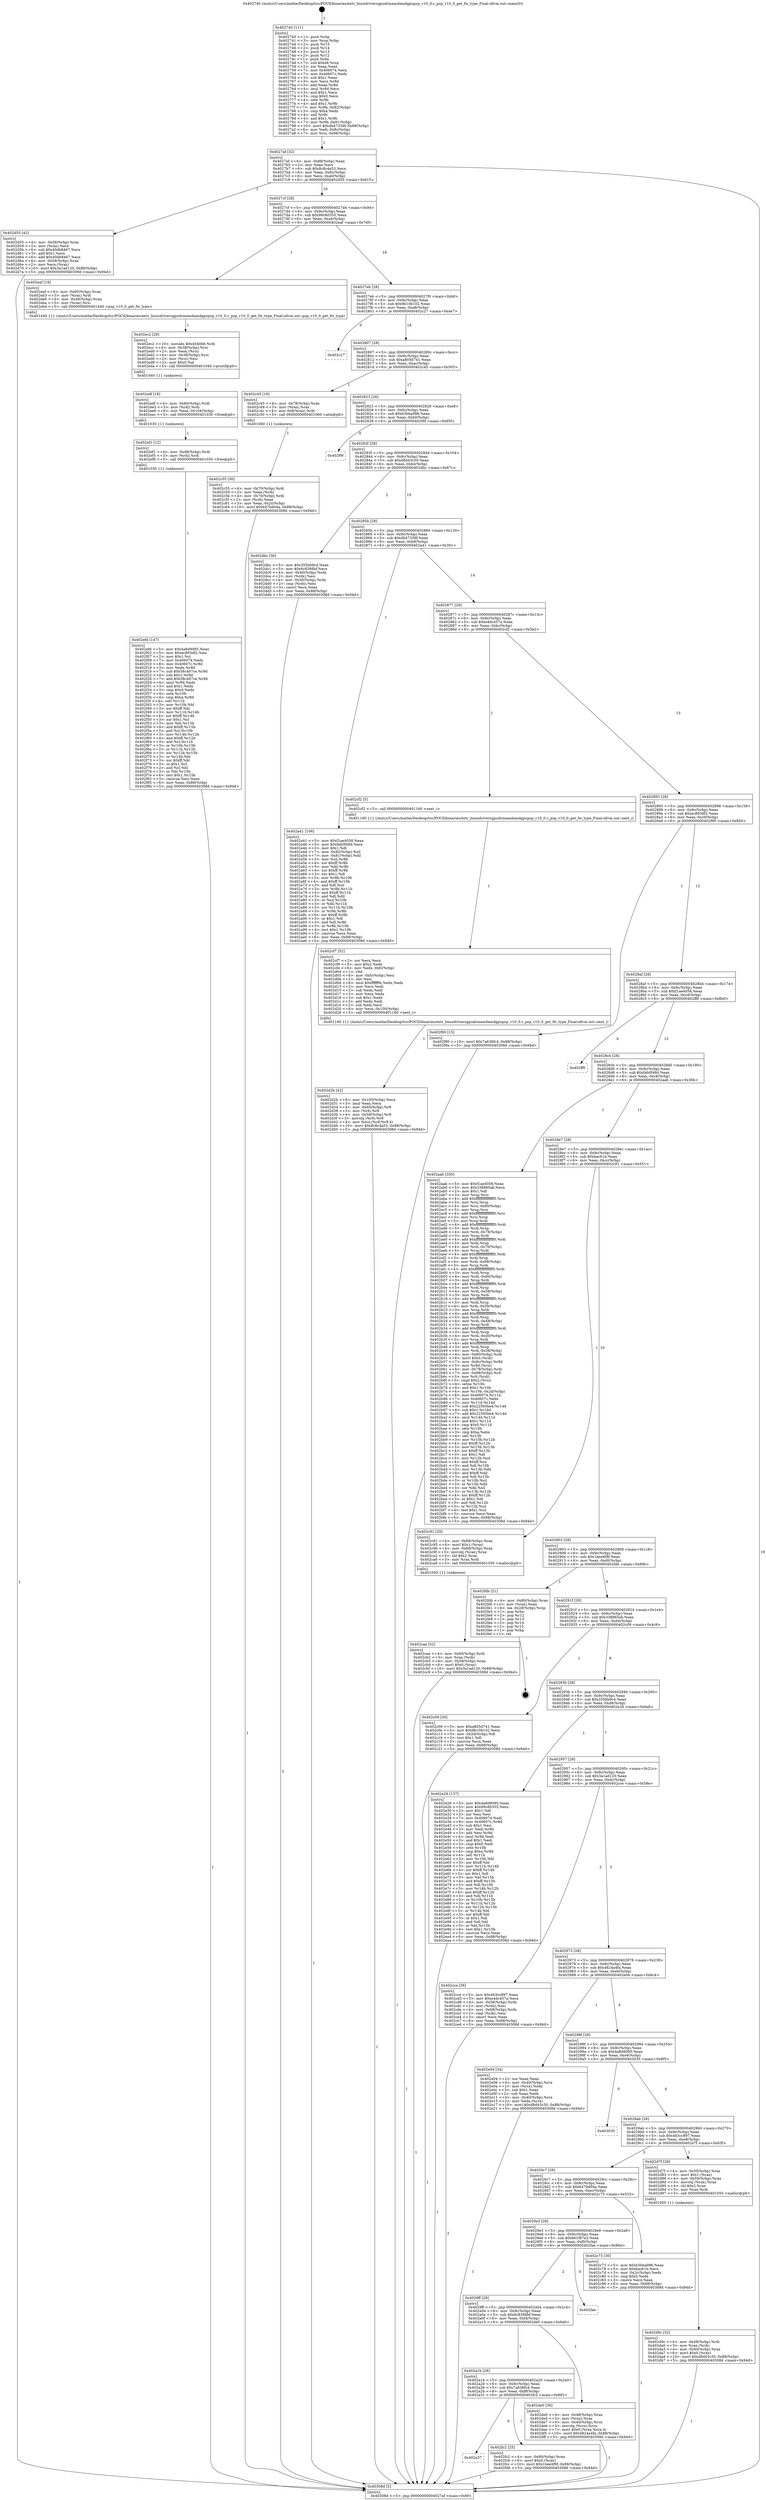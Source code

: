 digraph "0x402740" {
  label = "0x402740 (/mnt/c/Users/mathe/Desktop/tcc/POCII/binaries/extr_linuxdriversgpudrmamdamdgpupsp_v10_0.c_psp_v10_0_get_fw_type_Final-ollvm.out::main(0))"
  labelloc = "t"
  node[shape=record]

  Entry [label="",width=0.3,height=0.3,shape=circle,fillcolor=black,style=filled]
  "0x4027af" [label="{
     0x4027af [32]\l
     | [instrs]\l
     &nbsp;&nbsp;0x4027af \<+6\>: mov -0x88(%rbp),%eax\l
     &nbsp;&nbsp;0x4027b5 \<+2\>: mov %eax,%ecx\l
     &nbsp;&nbsp;0x4027b7 \<+6\>: sub $0x8c8c4a53,%ecx\l
     &nbsp;&nbsp;0x4027bd \<+6\>: mov %eax,-0x9c(%rbp)\l
     &nbsp;&nbsp;0x4027c3 \<+6\>: mov %ecx,-0xa0(%rbp)\l
     &nbsp;&nbsp;0x4027c9 \<+6\>: je 0000000000402d55 \<main+0x615\>\l
  }"]
  "0x402d55" [label="{
     0x402d55 [42]\l
     | [instrs]\l
     &nbsp;&nbsp;0x402d55 \<+4\>: mov -0x58(%rbp),%rax\l
     &nbsp;&nbsp;0x402d59 \<+2\>: mov (%rax),%ecx\l
     &nbsp;&nbsp;0x402d5b \<+6\>: sub $0x40db8467,%ecx\l
     &nbsp;&nbsp;0x402d61 \<+3\>: add $0x1,%ecx\l
     &nbsp;&nbsp;0x402d64 \<+6\>: add $0x40db8467,%ecx\l
     &nbsp;&nbsp;0x402d6a \<+4\>: mov -0x58(%rbp),%rax\l
     &nbsp;&nbsp;0x402d6e \<+2\>: mov %ecx,(%rax)\l
     &nbsp;&nbsp;0x402d70 \<+10\>: movl $0x3a1ad120,-0x88(%rbp)\l
     &nbsp;&nbsp;0x402d7a \<+5\>: jmp 000000000040308d \<main+0x94d\>\l
  }"]
  "0x4027cf" [label="{
     0x4027cf [28]\l
     | [instrs]\l
     &nbsp;&nbsp;0x4027cf \<+5\>: jmp 00000000004027d4 \<main+0x94\>\l
     &nbsp;&nbsp;0x4027d4 \<+6\>: mov -0x9c(%rbp),%eax\l
     &nbsp;&nbsp;0x4027da \<+5\>: sub $0x99c80355,%eax\l
     &nbsp;&nbsp;0x4027df \<+6\>: mov %eax,-0xa4(%rbp)\l
     &nbsp;&nbsp;0x4027e5 \<+6\>: je 0000000000402eaf \<main+0x76f\>\l
  }"]
  Exit [label="",width=0.3,height=0.3,shape=circle,fillcolor=black,style=filled,peripheries=2]
  "0x402eaf" [label="{
     0x402eaf [19]\l
     | [instrs]\l
     &nbsp;&nbsp;0x402eaf \<+4\>: mov -0x60(%rbp),%rax\l
     &nbsp;&nbsp;0x402eb3 \<+3\>: mov (%rax),%rdi\l
     &nbsp;&nbsp;0x402eb6 \<+4\>: mov -0x48(%rbp),%rax\l
     &nbsp;&nbsp;0x402eba \<+3\>: mov (%rax),%rsi\l
     &nbsp;&nbsp;0x402ebd \<+5\>: call 0000000000401440 \<psp_v10_0_get_fw_type\>\l
     | [calls]\l
     &nbsp;&nbsp;0x401440 \{1\} (/mnt/c/Users/mathe/Desktop/tcc/POCII/binaries/extr_linuxdriversgpudrmamdamdgpupsp_v10_0.c_psp_v10_0_get_fw_type_Final-ollvm.out::psp_v10_0_get_fw_type)\l
  }"]
  "0x4027eb" [label="{
     0x4027eb [28]\l
     | [instrs]\l
     &nbsp;&nbsp;0x4027eb \<+5\>: jmp 00000000004027f0 \<main+0xb0\>\l
     &nbsp;&nbsp;0x4027f0 \<+6\>: mov -0x9c(%rbp),%eax\l
     &nbsp;&nbsp;0x4027f6 \<+5\>: sub $0x9b10b102,%eax\l
     &nbsp;&nbsp;0x4027fb \<+6\>: mov %eax,-0xa8(%rbp)\l
     &nbsp;&nbsp;0x402801 \<+6\>: je 0000000000402c27 \<main+0x4e7\>\l
  }"]
  "0x402a37" [label="{
     0x402a37\l
  }", style=dashed]
  "0x402c27" [label="{
     0x402c27\l
  }", style=dashed]
  "0x402807" [label="{
     0x402807 [28]\l
     | [instrs]\l
     &nbsp;&nbsp;0x402807 \<+5\>: jmp 000000000040280c \<main+0xcc\>\l
     &nbsp;&nbsp;0x40280c \<+6\>: mov -0x9c(%rbp),%eax\l
     &nbsp;&nbsp;0x402812 \<+5\>: sub $0xa805d741,%eax\l
     &nbsp;&nbsp;0x402817 \<+6\>: mov %eax,-0xac(%rbp)\l
     &nbsp;&nbsp;0x40281d \<+6\>: je 0000000000402c45 \<main+0x505\>\l
  }"]
  "0x402fc2" [label="{
     0x402fc2 [25]\l
     | [instrs]\l
     &nbsp;&nbsp;0x402fc2 \<+4\>: mov -0x80(%rbp),%rax\l
     &nbsp;&nbsp;0x402fc6 \<+6\>: movl $0x0,(%rax)\l
     &nbsp;&nbsp;0x402fcc \<+10\>: movl $0x1bee4f9f,-0x88(%rbp)\l
     &nbsp;&nbsp;0x402fd6 \<+5\>: jmp 000000000040308d \<main+0x94d\>\l
  }"]
  "0x402c45" [label="{
     0x402c45 [16]\l
     | [instrs]\l
     &nbsp;&nbsp;0x402c45 \<+4\>: mov -0x78(%rbp),%rax\l
     &nbsp;&nbsp;0x402c49 \<+3\>: mov (%rax),%rax\l
     &nbsp;&nbsp;0x402c4c \<+4\>: mov 0x8(%rax),%rdi\l
     &nbsp;&nbsp;0x402c50 \<+5\>: call 0000000000401060 \<atoi@plt\>\l
     | [calls]\l
     &nbsp;&nbsp;0x401060 \{1\} (unknown)\l
  }"]
  "0x402823" [label="{
     0x402823 [28]\l
     | [instrs]\l
     &nbsp;&nbsp;0x402823 \<+5\>: jmp 0000000000402828 \<main+0xe8\>\l
     &nbsp;&nbsp;0x402828 \<+6\>: mov -0x9c(%rbp),%eax\l
     &nbsp;&nbsp;0x40282e \<+5\>: sub $0xb3bba996,%eax\l
     &nbsp;&nbsp;0x402833 \<+6\>: mov %eax,-0xb0(%rbp)\l
     &nbsp;&nbsp;0x402839 \<+6\>: je 0000000000402f9f \<main+0x85f\>\l
  }"]
  "0x402efd" [label="{
     0x402efd [147]\l
     | [instrs]\l
     &nbsp;&nbsp;0x402efd \<+5\>: mov $0x4a8d9095,%eax\l
     &nbsp;&nbsp;0x402f02 \<+5\>: mov $0xec893df2,%esi\l
     &nbsp;&nbsp;0x402f07 \<+2\>: mov $0x1,%cl\l
     &nbsp;&nbsp;0x402f09 \<+7\>: mov 0x406074,%edx\l
     &nbsp;&nbsp;0x402f10 \<+8\>: mov 0x40607c,%r8d\l
     &nbsp;&nbsp;0x402f18 \<+3\>: mov %edx,%r9d\l
     &nbsp;&nbsp;0x402f1b \<+7\>: sub $0x58c407ce,%r9d\l
     &nbsp;&nbsp;0x402f22 \<+4\>: sub $0x1,%r9d\l
     &nbsp;&nbsp;0x402f26 \<+7\>: add $0x58c407ce,%r9d\l
     &nbsp;&nbsp;0x402f2d \<+4\>: imul %r9d,%edx\l
     &nbsp;&nbsp;0x402f31 \<+3\>: and $0x1,%edx\l
     &nbsp;&nbsp;0x402f34 \<+3\>: cmp $0x0,%edx\l
     &nbsp;&nbsp;0x402f37 \<+4\>: sete %r10b\l
     &nbsp;&nbsp;0x402f3b \<+4\>: cmp $0xa,%r8d\l
     &nbsp;&nbsp;0x402f3f \<+4\>: setl %r11b\l
     &nbsp;&nbsp;0x402f43 \<+3\>: mov %r10b,%bl\l
     &nbsp;&nbsp;0x402f46 \<+3\>: xor $0xff,%bl\l
     &nbsp;&nbsp;0x402f49 \<+3\>: mov %r11b,%r14b\l
     &nbsp;&nbsp;0x402f4c \<+4\>: xor $0xff,%r14b\l
     &nbsp;&nbsp;0x402f50 \<+3\>: xor $0x1,%cl\l
     &nbsp;&nbsp;0x402f53 \<+3\>: mov %bl,%r15b\l
     &nbsp;&nbsp;0x402f56 \<+4\>: and $0xff,%r15b\l
     &nbsp;&nbsp;0x402f5a \<+3\>: and %cl,%r10b\l
     &nbsp;&nbsp;0x402f5d \<+3\>: mov %r14b,%r12b\l
     &nbsp;&nbsp;0x402f60 \<+4\>: and $0xff,%r12b\l
     &nbsp;&nbsp;0x402f64 \<+3\>: and %cl,%r11b\l
     &nbsp;&nbsp;0x402f67 \<+3\>: or %r10b,%r15b\l
     &nbsp;&nbsp;0x402f6a \<+3\>: or %r11b,%r12b\l
     &nbsp;&nbsp;0x402f6d \<+3\>: xor %r12b,%r15b\l
     &nbsp;&nbsp;0x402f70 \<+3\>: or %r14b,%bl\l
     &nbsp;&nbsp;0x402f73 \<+3\>: xor $0xff,%bl\l
     &nbsp;&nbsp;0x402f76 \<+3\>: or $0x1,%cl\l
     &nbsp;&nbsp;0x402f79 \<+2\>: and %cl,%bl\l
     &nbsp;&nbsp;0x402f7b \<+3\>: or %bl,%r15b\l
     &nbsp;&nbsp;0x402f7e \<+4\>: test $0x1,%r15b\l
     &nbsp;&nbsp;0x402f82 \<+3\>: cmovne %esi,%eax\l
     &nbsp;&nbsp;0x402f85 \<+6\>: mov %eax,-0x88(%rbp)\l
     &nbsp;&nbsp;0x402f8b \<+5\>: jmp 000000000040308d \<main+0x94d\>\l
  }"]
  "0x402f9f" [label="{
     0x402f9f\l
  }", style=dashed]
  "0x40283f" [label="{
     0x40283f [28]\l
     | [instrs]\l
     &nbsp;&nbsp;0x40283f \<+5\>: jmp 0000000000402844 \<main+0x104\>\l
     &nbsp;&nbsp;0x402844 \<+6\>: mov -0x9c(%rbp),%eax\l
     &nbsp;&nbsp;0x40284a \<+5\>: sub $0xd8d43c30,%eax\l
     &nbsp;&nbsp;0x40284f \<+6\>: mov %eax,-0xb4(%rbp)\l
     &nbsp;&nbsp;0x402855 \<+6\>: je 0000000000402dbc \<main+0x67c\>\l
  }"]
  "0x402ef1" [label="{
     0x402ef1 [12]\l
     | [instrs]\l
     &nbsp;&nbsp;0x402ef1 \<+4\>: mov -0x48(%rbp),%rdi\l
     &nbsp;&nbsp;0x402ef5 \<+3\>: mov (%rdi),%rdi\l
     &nbsp;&nbsp;0x402ef8 \<+5\>: call 0000000000401030 \<free@plt\>\l
     | [calls]\l
     &nbsp;&nbsp;0x401030 \{1\} (unknown)\l
  }"]
  "0x402dbc" [label="{
     0x402dbc [36]\l
     | [instrs]\l
     &nbsp;&nbsp;0x402dbc \<+5\>: mov $0x355bb9c4,%eax\l
     &nbsp;&nbsp;0x402dc1 \<+5\>: mov $0x6c8398bf,%ecx\l
     &nbsp;&nbsp;0x402dc6 \<+4\>: mov -0x40(%rbp),%rdx\l
     &nbsp;&nbsp;0x402dca \<+2\>: mov (%rdx),%esi\l
     &nbsp;&nbsp;0x402dcc \<+4\>: mov -0x50(%rbp),%rdx\l
     &nbsp;&nbsp;0x402dd0 \<+2\>: cmp (%rdx),%esi\l
     &nbsp;&nbsp;0x402dd2 \<+3\>: cmovl %ecx,%eax\l
     &nbsp;&nbsp;0x402dd5 \<+6\>: mov %eax,-0x88(%rbp)\l
     &nbsp;&nbsp;0x402ddb \<+5\>: jmp 000000000040308d \<main+0x94d\>\l
  }"]
  "0x40285b" [label="{
     0x40285b [28]\l
     | [instrs]\l
     &nbsp;&nbsp;0x40285b \<+5\>: jmp 0000000000402860 \<main+0x120\>\l
     &nbsp;&nbsp;0x402860 \<+6\>: mov -0x9c(%rbp),%eax\l
     &nbsp;&nbsp;0x402866 \<+5\>: sub $0xdb47339f,%eax\l
     &nbsp;&nbsp;0x40286b \<+6\>: mov %eax,-0xb8(%rbp)\l
     &nbsp;&nbsp;0x402871 \<+6\>: je 0000000000402a41 \<main+0x301\>\l
  }"]
  "0x402edf" [label="{
     0x402edf [18]\l
     | [instrs]\l
     &nbsp;&nbsp;0x402edf \<+4\>: mov -0x60(%rbp),%rdi\l
     &nbsp;&nbsp;0x402ee3 \<+3\>: mov (%rdi),%rdi\l
     &nbsp;&nbsp;0x402ee6 \<+6\>: mov %eax,-0x104(%rbp)\l
     &nbsp;&nbsp;0x402eec \<+5\>: call 0000000000401030 \<free@plt\>\l
     | [calls]\l
     &nbsp;&nbsp;0x401030 \{1\} (unknown)\l
  }"]
  "0x402a41" [label="{
     0x402a41 [106]\l
     | [instrs]\l
     &nbsp;&nbsp;0x402a41 \<+5\>: mov $0xf1ae4058,%eax\l
     &nbsp;&nbsp;0x402a46 \<+5\>: mov $0xfab0f48d,%ecx\l
     &nbsp;&nbsp;0x402a4b \<+2\>: mov $0x1,%dl\l
     &nbsp;&nbsp;0x402a4d \<+7\>: mov -0x82(%rbp),%sil\l
     &nbsp;&nbsp;0x402a54 \<+7\>: mov -0x81(%rbp),%dil\l
     &nbsp;&nbsp;0x402a5b \<+3\>: mov %sil,%r8b\l
     &nbsp;&nbsp;0x402a5e \<+4\>: xor $0xff,%r8b\l
     &nbsp;&nbsp;0x402a62 \<+3\>: mov %dil,%r9b\l
     &nbsp;&nbsp;0x402a65 \<+4\>: xor $0xff,%r9b\l
     &nbsp;&nbsp;0x402a69 \<+3\>: xor $0x1,%dl\l
     &nbsp;&nbsp;0x402a6c \<+3\>: mov %r8b,%r10b\l
     &nbsp;&nbsp;0x402a6f \<+4\>: and $0xff,%r10b\l
     &nbsp;&nbsp;0x402a73 \<+3\>: and %dl,%sil\l
     &nbsp;&nbsp;0x402a76 \<+3\>: mov %r9b,%r11b\l
     &nbsp;&nbsp;0x402a79 \<+4\>: and $0xff,%r11b\l
     &nbsp;&nbsp;0x402a7d \<+3\>: and %dl,%dil\l
     &nbsp;&nbsp;0x402a80 \<+3\>: or %sil,%r10b\l
     &nbsp;&nbsp;0x402a83 \<+3\>: or %dil,%r11b\l
     &nbsp;&nbsp;0x402a86 \<+3\>: xor %r11b,%r10b\l
     &nbsp;&nbsp;0x402a89 \<+3\>: or %r9b,%r8b\l
     &nbsp;&nbsp;0x402a8c \<+4\>: xor $0xff,%r8b\l
     &nbsp;&nbsp;0x402a90 \<+3\>: or $0x1,%dl\l
     &nbsp;&nbsp;0x402a93 \<+3\>: and %dl,%r8b\l
     &nbsp;&nbsp;0x402a96 \<+3\>: or %r8b,%r10b\l
     &nbsp;&nbsp;0x402a99 \<+4\>: test $0x1,%r10b\l
     &nbsp;&nbsp;0x402a9d \<+3\>: cmovne %ecx,%eax\l
     &nbsp;&nbsp;0x402aa0 \<+6\>: mov %eax,-0x88(%rbp)\l
     &nbsp;&nbsp;0x402aa6 \<+5\>: jmp 000000000040308d \<main+0x94d\>\l
  }"]
  "0x402877" [label="{
     0x402877 [28]\l
     | [instrs]\l
     &nbsp;&nbsp;0x402877 \<+5\>: jmp 000000000040287c \<main+0x13c\>\l
     &nbsp;&nbsp;0x40287c \<+6\>: mov -0x9c(%rbp),%eax\l
     &nbsp;&nbsp;0x402882 \<+5\>: sub $0xe4dc457a,%eax\l
     &nbsp;&nbsp;0x402887 \<+6\>: mov %eax,-0xbc(%rbp)\l
     &nbsp;&nbsp;0x40288d \<+6\>: je 0000000000402cf2 \<main+0x5b2\>\l
  }"]
  "0x40308d" [label="{
     0x40308d [5]\l
     | [instrs]\l
     &nbsp;&nbsp;0x40308d \<+5\>: jmp 00000000004027af \<main+0x6f\>\l
  }"]
  "0x402740" [label="{
     0x402740 [111]\l
     | [instrs]\l
     &nbsp;&nbsp;0x402740 \<+1\>: push %rbp\l
     &nbsp;&nbsp;0x402741 \<+3\>: mov %rsp,%rbp\l
     &nbsp;&nbsp;0x402744 \<+2\>: push %r15\l
     &nbsp;&nbsp;0x402746 \<+2\>: push %r14\l
     &nbsp;&nbsp;0x402748 \<+2\>: push %r13\l
     &nbsp;&nbsp;0x40274a \<+2\>: push %r12\l
     &nbsp;&nbsp;0x40274c \<+1\>: push %rbx\l
     &nbsp;&nbsp;0x40274d \<+7\>: sub $0xe8,%rsp\l
     &nbsp;&nbsp;0x402754 \<+2\>: xor %eax,%eax\l
     &nbsp;&nbsp;0x402756 \<+7\>: mov 0x406074,%ecx\l
     &nbsp;&nbsp;0x40275d \<+7\>: mov 0x40607c,%edx\l
     &nbsp;&nbsp;0x402764 \<+3\>: sub $0x1,%eax\l
     &nbsp;&nbsp;0x402767 \<+3\>: mov %ecx,%r8d\l
     &nbsp;&nbsp;0x40276a \<+3\>: add %eax,%r8d\l
     &nbsp;&nbsp;0x40276d \<+4\>: imul %r8d,%ecx\l
     &nbsp;&nbsp;0x402771 \<+3\>: and $0x1,%ecx\l
     &nbsp;&nbsp;0x402774 \<+3\>: cmp $0x0,%ecx\l
     &nbsp;&nbsp;0x402777 \<+4\>: sete %r9b\l
     &nbsp;&nbsp;0x40277b \<+4\>: and $0x1,%r9b\l
     &nbsp;&nbsp;0x40277f \<+7\>: mov %r9b,-0x82(%rbp)\l
     &nbsp;&nbsp;0x402786 \<+3\>: cmp $0xa,%edx\l
     &nbsp;&nbsp;0x402789 \<+4\>: setl %r9b\l
     &nbsp;&nbsp;0x40278d \<+4\>: and $0x1,%r9b\l
     &nbsp;&nbsp;0x402791 \<+7\>: mov %r9b,-0x81(%rbp)\l
     &nbsp;&nbsp;0x402798 \<+10\>: movl $0xdb47339f,-0x88(%rbp)\l
     &nbsp;&nbsp;0x4027a2 \<+6\>: mov %edi,-0x8c(%rbp)\l
     &nbsp;&nbsp;0x4027a8 \<+7\>: mov %rsi,-0x98(%rbp)\l
  }"]
  "0x402ec2" [label="{
     0x402ec2 [29]\l
     | [instrs]\l
     &nbsp;&nbsp;0x402ec2 \<+10\>: movabs $0x4040b6,%rdi\l
     &nbsp;&nbsp;0x402ecc \<+4\>: mov -0x38(%rbp),%rsi\l
     &nbsp;&nbsp;0x402ed0 \<+2\>: mov %eax,(%rsi)\l
     &nbsp;&nbsp;0x402ed2 \<+4\>: mov -0x38(%rbp),%rsi\l
     &nbsp;&nbsp;0x402ed6 \<+2\>: mov (%rsi),%esi\l
     &nbsp;&nbsp;0x402ed8 \<+2\>: mov $0x0,%al\l
     &nbsp;&nbsp;0x402eda \<+5\>: call 0000000000401040 \<printf@plt\>\l
     | [calls]\l
     &nbsp;&nbsp;0x401040 \{1\} (unknown)\l
  }"]
  "0x402cf2" [label="{
     0x402cf2 [5]\l
     | [instrs]\l
     &nbsp;&nbsp;0x402cf2 \<+5\>: call 0000000000401160 \<next_i\>\l
     | [calls]\l
     &nbsp;&nbsp;0x401160 \{1\} (/mnt/c/Users/mathe/Desktop/tcc/POCII/binaries/extr_linuxdriversgpudrmamdamdgpupsp_v10_0.c_psp_v10_0_get_fw_type_Final-ollvm.out::next_i)\l
  }"]
  "0x402893" [label="{
     0x402893 [28]\l
     | [instrs]\l
     &nbsp;&nbsp;0x402893 \<+5\>: jmp 0000000000402898 \<main+0x158\>\l
     &nbsp;&nbsp;0x402898 \<+6\>: mov -0x9c(%rbp),%eax\l
     &nbsp;&nbsp;0x40289e \<+5\>: sub $0xec893df2,%eax\l
     &nbsp;&nbsp;0x4028a3 \<+6\>: mov %eax,-0xc0(%rbp)\l
     &nbsp;&nbsp;0x4028a9 \<+6\>: je 0000000000402f90 \<main+0x850\>\l
  }"]
  "0x402a1b" [label="{
     0x402a1b [28]\l
     | [instrs]\l
     &nbsp;&nbsp;0x402a1b \<+5\>: jmp 0000000000402a20 \<main+0x2e0\>\l
     &nbsp;&nbsp;0x402a20 \<+6\>: mov -0x9c(%rbp),%eax\l
     &nbsp;&nbsp;0x402a26 \<+5\>: sub $0x7a636fc4,%eax\l
     &nbsp;&nbsp;0x402a2b \<+6\>: mov %eax,-0xf8(%rbp)\l
     &nbsp;&nbsp;0x402a31 \<+6\>: je 0000000000402fc2 \<main+0x882\>\l
  }"]
  "0x402f90" [label="{
     0x402f90 [15]\l
     | [instrs]\l
     &nbsp;&nbsp;0x402f90 \<+10\>: movl $0x7a636fc4,-0x88(%rbp)\l
     &nbsp;&nbsp;0x402f9a \<+5\>: jmp 000000000040308d \<main+0x94d\>\l
  }"]
  "0x4028af" [label="{
     0x4028af [28]\l
     | [instrs]\l
     &nbsp;&nbsp;0x4028af \<+5\>: jmp 00000000004028b4 \<main+0x174\>\l
     &nbsp;&nbsp;0x4028b4 \<+6\>: mov -0x9c(%rbp),%eax\l
     &nbsp;&nbsp;0x4028ba \<+5\>: sub $0xf1ae4058,%eax\l
     &nbsp;&nbsp;0x4028bf \<+6\>: mov %eax,-0xc4(%rbp)\l
     &nbsp;&nbsp;0x4028c5 \<+6\>: je 0000000000402ff0 \<main+0x8b0\>\l
  }"]
  "0x402de0" [label="{
     0x402de0 [36]\l
     | [instrs]\l
     &nbsp;&nbsp;0x402de0 \<+4\>: mov -0x48(%rbp),%rax\l
     &nbsp;&nbsp;0x402de4 \<+3\>: mov (%rax),%rax\l
     &nbsp;&nbsp;0x402de7 \<+4\>: mov -0x40(%rbp),%rcx\l
     &nbsp;&nbsp;0x402deb \<+3\>: movslq (%rcx),%rcx\l
     &nbsp;&nbsp;0x402dee \<+7\>: movl $0x0,(%rax,%rcx,4)\l
     &nbsp;&nbsp;0x402df5 \<+10\>: movl $0x4824a4fa,-0x88(%rbp)\l
     &nbsp;&nbsp;0x402dff \<+5\>: jmp 000000000040308d \<main+0x94d\>\l
  }"]
  "0x402ff0" [label="{
     0x402ff0\l
  }", style=dashed]
  "0x4028cb" [label="{
     0x4028cb [28]\l
     | [instrs]\l
     &nbsp;&nbsp;0x4028cb \<+5\>: jmp 00000000004028d0 \<main+0x190\>\l
     &nbsp;&nbsp;0x4028d0 \<+6\>: mov -0x9c(%rbp),%eax\l
     &nbsp;&nbsp;0x4028d6 \<+5\>: sub $0xfab0f48d,%eax\l
     &nbsp;&nbsp;0x4028db \<+6\>: mov %eax,-0xc8(%rbp)\l
     &nbsp;&nbsp;0x4028e1 \<+6\>: je 0000000000402aab \<main+0x36b\>\l
  }"]
  "0x4029ff" [label="{
     0x4029ff [28]\l
     | [instrs]\l
     &nbsp;&nbsp;0x4029ff \<+5\>: jmp 0000000000402a04 \<main+0x2c4\>\l
     &nbsp;&nbsp;0x402a04 \<+6\>: mov -0x9c(%rbp),%eax\l
     &nbsp;&nbsp;0x402a0a \<+5\>: sub $0x6c8398bf,%eax\l
     &nbsp;&nbsp;0x402a0f \<+6\>: mov %eax,-0xf4(%rbp)\l
     &nbsp;&nbsp;0x402a15 \<+6\>: je 0000000000402de0 \<main+0x6a0\>\l
  }"]
  "0x402aab" [label="{
     0x402aab [350]\l
     | [instrs]\l
     &nbsp;&nbsp;0x402aab \<+5\>: mov $0xf1ae4058,%eax\l
     &nbsp;&nbsp;0x402ab0 \<+5\>: mov $0x338865ab,%ecx\l
     &nbsp;&nbsp;0x402ab5 \<+2\>: mov $0x1,%dl\l
     &nbsp;&nbsp;0x402ab7 \<+3\>: mov %rsp,%rsi\l
     &nbsp;&nbsp;0x402aba \<+4\>: add $0xfffffffffffffff0,%rsi\l
     &nbsp;&nbsp;0x402abe \<+3\>: mov %rsi,%rsp\l
     &nbsp;&nbsp;0x402ac1 \<+4\>: mov %rsi,-0x80(%rbp)\l
     &nbsp;&nbsp;0x402ac5 \<+3\>: mov %rsp,%rsi\l
     &nbsp;&nbsp;0x402ac8 \<+4\>: add $0xfffffffffffffff0,%rsi\l
     &nbsp;&nbsp;0x402acc \<+3\>: mov %rsi,%rsp\l
     &nbsp;&nbsp;0x402acf \<+3\>: mov %rsp,%rdi\l
     &nbsp;&nbsp;0x402ad2 \<+4\>: add $0xfffffffffffffff0,%rdi\l
     &nbsp;&nbsp;0x402ad6 \<+3\>: mov %rdi,%rsp\l
     &nbsp;&nbsp;0x402ad9 \<+4\>: mov %rdi,-0x78(%rbp)\l
     &nbsp;&nbsp;0x402add \<+3\>: mov %rsp,%rdi\l
     &nbsp;&nbsp;0x402ae0 \<+4\>: add $0xfffffffffffffff0,%rdi\l
     &nbsp;&nbsp;0x402ae4 \<+3\>: mov %rdi,%rsp\l
     &nbsp;&nbsp;0x402ae7 \<+4\>: mov %rdi,-0x70(%rbp)\l
     &nbsp;&nbsp;0x402aeb \<+3\>: mov %rsp,%rdi\l
     &nbsp;&nbsp;0x402aee \<+4\>: add $0xfffffffffffffff0,%rdi\l
     &nbsp;&nbsp;0x402af2 \<+3\>: mov %rdi,%rsp\l
     &nbsp;&nbsp;0x402af5 \<+4\>: mov %rdi,-0x68(%rbp)\l
     &nbsp;&nbsp;0x402af9 \<+3\>: mov %rsp,%rdi\l
     &nbsp;&nbsp;0x402afc \<+4\>: add $0xfffffffffffffff0,%rdi\l
     &nbsp;&nbsp;0x402b00 \<+3\>: mov %rdi,%rsp\l
     &nbsp;&nbsp;0x402b03 \<+4\>: mov %rdi,-0x60(%rbp)\l
     &nbsp;&nbsp;0x402b07 \<+3\>: mov %rsp,%rdi\l
     &nbsp;&nbsp;0x402b0a \<+4\>: add $0xfffffffffffffff0,%rdi\l
     &nbsp;&nbsp;0x402b0e \<+3\>: mov %rdi,%rsp\l
     &nbsp;&nbsp;0x402b11 \<+4\>: mov %rdi,-0x58(%rbp)\l
     &nbsp;&nbsp;0x402b15 \<+3\>: mov %rsp,%rdi\l
     &nbsp;&nbsp;0x402b18 \<+4\>: add $0xfffffffffffffff0,%rdi\l
     &nbsp;&nbsp;0x402b1c \<+3\>: mov %rdi,%rsp\l
     &nbsp;&nbsp;0x402b1f \<+4\>: mov %rdi,-0x50(%rbp)\l
     &nbsp;&nbsp;0x402b23 \<+3\>: mov %rsp,%rdi\l
     &nbsp;&nbsp;0x402b26 \<+4\>: add $0xfffffffffffffff0,%rdi\l
     &nbsp;&nbsp;0x402b2a \<+3\>: mov %rdi,%rsp\l
     &nbsp;&nbsp;0x402b2d \<+4\>: mov %rdi,-0x48(%rbp)\l
     &nbsp;&nbsp;0x402b31 \<+3\>: mov %rsp,%rdi\l
     &nbsp;&nbsp;0x402b34 \<+4\>: add $0xfffffffffffffff0,%rdi\l
     &nbsp;&nbsp;0x402b38 \<+3\>: mov %rdi,%rsp\l
     &nbsp;&nbsp;0x402b3b \<+4\>: mov %rdi,-0x40(%rbp)\l
     &nbsp;&nbsp;0x402b3f \<+3\>: mov %rsp,%rdi\l
     &nbsp;&nbsp;0x402b42 \<+4\>: add $0xfffffffffffffff0,%rdi\l
     &nbsp;&nbsp;0x402b46 \<+3\>: mov %rdi,%rsp\l
     &nbsp;&nbsp;0x402b49 \<+4\>: mov %rdi,-0x38(%rbp)\l
     &nbsp;&nbsp;0x402b4d \<+4\>: mov -0x80(%rbp),%rdi\l
     &nbsp;&nbsp;0x402b51 \<+6\>: movl $0x0,(%rdi)\l
     &nbsp;&nbsp;0x402b57 \<+7\>: mov -0x8c(%rbp),%r8d\l
     &nbsp;&nbsp;0x402b5e \<+3\>: mov %r8d,(%rsi)\l
     &nbsp;&nbsp;0x402b61 \<+4\>: mov -0x78(%rbp),%rdi\l
     &nbsp;&nbsp;0x402b65 \<+7\>: mov -0x98(%rbp),%r9\l
     &nbsp;&nbsp;0x402b6c \<+3\>: mov %r9,(%rdi)\l
     &nbsp;&nbsp;0x402b6f \<+3\>: cmpl $0x2,(%rsi)\l
     &nbsp;&nbsp;0x402b72 \<+4\>: setne %r10b\l
     &nbsp;&nbsp;0x402b76 \<+4\>: and $0x1,%r10b\l
     &nbsp;&nbsp;0x402b7a \<+4\>: mov %r10b,-0x2d(%rbp)\l
     &nbsp;&nbsp;0x402b7e \<+8\>: mov 0x406074,%r11d\l
     &nbsp;&nbsp;0x402b86 \<+7\>: mov 0x40607c,%ebx\l
     &nbsp;&nbsp;0x402b8d \<+3\>: mov %r11d,%r14d\l
     &nbsp;&nbsp;0x402b90 \<+7\>: sub $0x22565be4,%r14d\l
     &nbsp;&nbsp;0x402b97 \<+4\>: sub $0x1,%r14d\l
     &nbsp;&nbsp;0x402b9b \<+7\>: add $0x22565be4,%r14d\l
     &nbsp;&nbsp;0x402ba2 \<+4\>: imul %r14d,%r11d\l
     &nbsp;&nbsp;0x402ba6 \<+4\>: and $0x1,%r11d\l
     &nbsp;&nbsp;0x402baa \<+4\>: cmp $0x0,%r11d\l
     &nbsp;&nbsp;0x402bae \<+4\>: sete %r10b\l
     &nbsp;&nbsp;0x402bb2 \<+3\>: cmp $0xa,%ebx\l
     &nbsp;&nbsp;0x402bb5 \<+4\>: setl %r15b\l
     &nbsp;&nbsp;0x402bb9 \<+3\>: mov %r10b,%r12b\l
     &nbsp;&nbsp;0x402bbc \<+4\>: xor $0xff,%r12b\l
     &nbsp;&nbsp;0x402bc0 \<+3\>: mov %r15b,%r13b\l
     &nbsp;&nbsp;0x402bc3 \<+4\>: xor $0xff,%r13b\l
     &nbsp;&nbsp;0x402bc7 \<+3\>: xor $0x1,%dl\l
     &nbsp;&nbsp;0x402bca \<+3\>: mov %r12b,%sil\l
     &nbsp;&nbsp;0x402bcd \<+4\>: and $0xff,%sil\l
     &nbsp;&nbsp;0x402bd1 \<+3\>: and %dl,%r10b\l
     &nbsp;&nbsp;0x402bd4 \<+3\>: mov %r13b,%dil\l
     &nbsp;&nbsp;0x402bd7 \<+4\>: and $0xff,%dil\l
     &nbsp;&nbsp;0x402bdb \<+3\>: and %dl,%r15b\l
     &nbsp;&nbsp;0x402bde \<+3\>: or %r10b,%sil\l
     &nbsp;&nbsp;0x402be1 \<+3\>: or %r15b,%dil\l
     &nbsp;&nbsp;0x402be4 \<+3\>: xor %dil,%sil\l
     &nbsp;&nbsp;0x402be7 \<+3\>: or %r13b,%r12b\l
     &nbsp;&nbsp;0x402bea \<+4\>: xor $0xff,%r12b\l
     &nbsp;&nbsp;0x402bee \<+3\>: or $0x1,%dl\l
     &nbsp;&nbsp;0x402bf1 \<+3\>: and %dl,%r12b\l
     &nbsp;&nbsp;0x402bf4 \<+3\>: or %r12b,%sil\l
     &nbsp;&nbsp;0x402bf7 \<+4\>: test $0x1,%sil\l
     &nbsp;&nbsp;0x402bfb \<+3\>: cmovne %ecx,%eax\l
     &nbsp;&nbsp;0x402bfe \<+6\>: mov %eax,-0x88(%rbp)\l
     &nbsp;&nbsp;0x402c04 \<+5\>: jmp 000000000040308d \<main+0x94d\>\l
  }"]
  "0x4028e7" [label="{
     0x4028e7 [28]\l
     | [instrs]\l
     &nbsp;&nbsp;0x4028e7 \<+5\>: jmp 00000000004028ec \<main+0x1ac\>\l
     &nbsp;&nbsp;0x4028ec \<+6\>: mov -0x9c(%rbp),%eax\l
     &nbsp;&nbsp;0x4028f2 \<+5\>: sub $0xbac61b,%eax\l
     &nbsp;&nbsp;0x4028f7 \<+6\>: mov %eax,-0xcc(%rbp)\l
     &nbsp;&nbsp;0x4028fd \<+6\>: je 0000000000402c91 \<main+0x551\>\l
  }"]
  "0x402fae" [label="{
     0x402fae\l
  }", style=dashed]
  "0x402d9c" [label="{
     0x402d9c [32]\l
     | [instrs]\l
     &nbsp;&nbsp;0x402d9c \<+4\>: mov -0x48(%rbp),%rdi\l
     &nbsp;&nbsp;0x402da0 \<+3\>: mov %rax,(%rdi)\l
     &nbsp;&nbsp;0x402da3 \<+4\>: mov -0x40(%rbp),%rax\l
     &nbsp;&nbsp;0x402da7 \<+6\>: movl $0x0,(%rax)\l
     &nbsp;&nbsp;0x402dad \<+10\>: movl $0xd8d43c30,-0x88(%rbp)\l
     &nbsp;&nbsp;0x402db7 \<+5\>: jmp 000000000040308d \<main+0x94d\>\l
  }"]
  "0x402c91" [label="{
     0x402c91 [29]\l
     | [instrs]\l
     &nbsp;&nbsp;0x402c91 \<+4\>: mov -0x68(%rbp),%rax\l
     &nbsp;&nbsp;0x402c95 \<+6\>: movl $0x1,(%rax)\l
     &nbsp;&nbsp;0x402c9b \<+4\>: mov -0x68(%rbp),%rax\l
     &nbsp;&nbsp;0x402c9f \<+3\>: movslq (%rax),%rax\l
     &nbsp;&nbsp;0x402ca2 \<+4\>: shl $0x2,%rax\l
     &nbsp;&nbsp;0x402ca6 \<+3\>: mov %rax,%rdi\l
     &nbsp;&nbsp;0x402ca9 \<+5\>: call 0000000000401050 \<malloc@plt\>\l
     | [calls]\l
     &nbsp;&nbsp;0x401050 \{1\} (unknown)\l
  }"]
  "0x402903" [label="{
     0x402903 [28]\l
     | [instrs]\l
     &nbsp;&nbsp;0x402903 \<+5\>: jmp 0000000000402908 \<main+0x1c8\>\l
     &nbsp;&nbsp;0x402908 \<+6\>: mov -0x9c(%rbp),%eax\l
     &nbsp;&nbsp;0x40290e \<+5\>: sub $0x1bee4f9f,%eax\l
     &nbsp;&nbsp;0x402913 \<+6\>: mov %eax,-0xd0(%rbp)\l
     &nbsp;&nbsp;0x402919 \<+6\>: je 0000000000402fdb \<main+0x89b\>\l
  }"]
  "0x402d2b" [label="{
     0x402d2b [42]\l
     | [instrs]\l
     &nbsp;&nbsp;0x402d2b \<+6\>: mov -0x100(%rbp),%ecx\l
     &nbsp;&nbsp;0x402d31 \<+3\>: imul %eax,%ecx\l
     &nbsp;&nbsp;0x402d34 \<+4\>: mov -0x60(%rbp),%r8\l
     &nbsp;&nbsp;0x402d38 \<+3\>: mov (%r8),%r8\l
     &nbsp;&nbsp;0x402d3b \<+4\>: mov -0x58(%rbp),%r9\l
     &nbsp;&nbsp;0x402d3f \<+3\>: movslq (%r9),%r9\l
     &nbsp;&nbsp;0x402d42 \<+4\>: mov %ecx,(%r8,%r9,4)\l
     &nbsp;&nbsp;0x402d46 \<+10\>: movl $0x8c8c4a53,-0x88(%rbp)\l
     &nbsp;&nbsp;0x402d50 \<+5\>: jmp 000000000040308d \<main+0x94d\>\l
  }"]
  "0x402fdb" [label="{
     0x402fdb [21]\l
     | [instrs]\l
     &nbsp;&nbsp;0x402fdb \<+4\>: mov -0x80(%rbp),%rax\l
     &nbsp;&nbsp;0x402fdf \<+2\>: mov (%rax),%eax\l
     &nbsp;&nbsp;0x402fe1 \<+4\>: lea -0x28(%rbp),%rsp\l
     &nbsp;&nbsp;0x402fe5 \<+1\>: pop %rbx\l
     &nbsp;&nbsp;0x402fe6 \<+2\>: pop %r12\l
     &nbsp;&nbsp;0x402fe8 \<+2\>: pop %r13\l
     &nbsp;&nbsp;0x402fea \<+2\>: pop %r14\l
     &nbsp;&nbsp;0x402fec \<+2\>: pop %r15\l
     &nbsp;&nbsp;0x402fee \<+1\>: pop %rbp\l
     &nbsp;&nbsp;0x402fef \<+1\>: ret\l
  }"]
  "0x40291f" [label="{
     0x40291f [28]\l
     | [instrs]\l
     &nbsp;&nbsp;0x40291f \<+5\>: jmp 0000000000402924 \<main+0x1e4\>\l
     &nbsp;&nbsp;0x402924 \<+6\>: mov -0x9c(%rbp),%eax\l
     &nbsp;&nbsp;0x40292a \<+5\>: sub $0x338865ab,%eax\l
     &nbsp;&nbsp;0x40292f \<+6\>: mov %eax,-0xd4(%rbp)\l
     &nbsp;&nbsp;0x402935 \<+6\>: je 0000000000402c09 \<main+0x4c9\>\l
  }"]
  "0x402cf7" [label="{
     0x402cf7 [52]\l
     | [instrs]\l
     &nbsp;&nbsp;0x402cf7 \<+2\>: xor %ecx,%ecx\l
     &nbsp;&nbsp;0x402cf9 \<+5\>: mov $0x2,%edx\l
     &nbsp;&nbsp;0x402cfe \<+6\>: mov %edx,-0xfc(%rbp)\l
     &nbsp;&nbsp;0x402d04 \<+1\>: cltd\l
     &nbsp;&nbsp;0x402d05 \<+6\>: mov -0xfc(%rbp),%esi\l
     &nbsp;&nbsp;0x402d0b \<+2\>: idiv %esi\l
     &nbsp;&nbsp;0x402d0d \<+6\>: imul $0xfffffffe,%edx,%edx\l
     &nbsp;&nbsp;0x402d13 \<+2\>: mov %ecx,%edi\l
     &nbsp;&nbsp;0x402d15 \<+2\>: sub %edx,%edi\l
     &nbsp;&nbsp;0x402d17 \<+2\>: mov %ecx,%edx\l
     &nbsp;&nbsp;0x402d19 \<+3\>: sub $0x1,%edx\l
     &nbsp;&nbsp;0x402d1c \<+2\>: add %edx,%edi\l
     &nbsp;&nbsp;0x402d1e \<+2\>: sub %edi,%ecx\l
     &nbsp;&nbsp;0x402d20 \<+6\>: mov %ecx,-0x100(%rbp)\l
     &nbsp;&nbsp;0x402d26 \<+5\>: call 0000000000401160 \<next_i\>\l
     | [calls]\l
     &nbsp;&nbsp;0x401160 \{1\} (/mnt/c/Users/mathe/Desktop/tcc/POCII/binaries/extr_linuxdriversgpudrmamdamdgpupsp_v10_0.c_psp_v10_0_get_fw_type_Final-ollvm.out::next_i)\l
  }"]
  "0x402c09" [label="{
     0x402c09 [30]\l
     | [instrs]\l
     &nbsp;&nbsp;0x402c09 \<+5\>: mov $0xa805d741,%eax\l
     &nbsp;&nbsp;0x402c0e \<+5\>: mov $0x9b10b102,%ecx\l
     &nbsp;&nbsp;0x402c13 \<+3\>: mov -0x2d(%rbp),%dl\l
     &nbsp;&nbsp;0x402c16 \<+3\>: test $0x1,%dl\l
     &nbsp;&nbsp;0x402c19 \<+3\>: cmovne %ecx,%eax\l
     &nbsp;&nbsp;0x402c1c \<+6\>: mov %eax,-0x88(%rbp)\l
     &nbsp;&nbsp;0x402c22 \<+5\>: jmp 000000000040308d \<main+0x94d\>\l
  }"]
  "0x40293b" [label="{
     0x40293b [28]\l
     | [instrs]\l
     &nbsp;&nbsp;0x40293b \<+5\>: jmp 0000000000402940 \<main+0x200\>\l
     &nbsp;&nbsp;0x402940 \<+6\>: mov -0x9c(%rbp),%eax\l
     &nbsp;&nbsp;0x402946 \<+5\>: sub $0x355bb9c4,%eax\l
     &nbsp;&nbsp;0x40294b \<+6\>: mov %eax,-0xd8(%rbp)\l
     &nbsp;&nbsp;0x402951 \<+6\>: je 0000000000402e26 \<main+0x6e6\>\l
  }"]
  "0x402c55" [label="{
     0x402c55 [30]\l
     | [instrs]\l
     &nbsp;&nbsp;0x402c55 \<+4\>: mov -0x70(%rbp),%rdi\l
     &nbsp;&nbsp;0x402c59 \<+2\>: mov %eax,(%rdi)\l
     &nbsp;&nbsp;0x402c5b \<+4\>: mov -0x70(%rbp),%rdi\l
     &nbsp;&nbsp;0x402c5f \<+2\>: mov (%rdi),%eax\l
     &nbsp;&nbsp;0x402c61 \<+3\>: mov %eax,-0x2c(%rbp)\l
     &nbsp;&nbsp;0x402c64 \<+10\>: movl $0x647bd04a,-0x88(%rbp)\l
     &nbsp;&nbsp;0x402c6e \<+5\>: jmp 000000000040308d \<main+0x94d\>\l
  }"]
  "0x402cae" [label="{
     0x402cae [32]\l
     | [instrs]\l
     &nbsp;&nbsp;0x402cae \<+4\>: mov -0x60(%rbp),%rdi\l
     &nbsp;&nbsp;0x402cb2 \<+3\>: mov %rax,(%rdi)\l
     &nbsp;&nbsp;0x402cb5 \<+4\>: mov -0x58(%rbp),%rax\l
     &nbsp;&nbsp;0x402cb9 \<+6\>: movl $0x0,(%rax)\l
     &nbsp;&nbsp;0x402cbf \<+10\>: movl $0x3a1ad120,-0x88(%rbp)\l
     &nbsp;&nbsp;0x402cc9 \<+5\>: jmp 000000000040308d \<main+0x94d\>\l
  }"]
  "0x402e26" [label="{
     0x402e26 [137]\l
     | [instrs]\l
     &nbsp;&nbsp;0x402e26 \<+5\>: mov $0x4a8d9095,%eax\l
     &nbsp;&nbsp;0x402e2b \<+5\>: mov $0x99c80355,%ecx\l
     &nbsp;&nbsp;0x402e30 \<+2\>: mov $0x1,%dl\l
     &nbsp;&nbsp;0x402e32 \<+2\>: xor %esi,%esi\l
     &nbsp;&nbsp;0x402e34 \<+7\>: mov 0x406074,%edi\l
     &nbsp;&nbsp;0x402e3b \<+8\>: mov 0x40607c,%r8d\l
     &nbsp;&nbsp;0x402e43 \<+3\>: sub $0x1,%esi\l
     &nbsp;&nbsp;0x402e46 \<+3\>: mov %edi,%r9d\l
     &nbsp;&nbsp;0x402e49 \<+3\>: add %esi,%r9d\l
     &nbsp;&nbsp;0x402e4c \<+4\>: imul %r9d,%edi\l
     &nbsp;&nbsp;0x402e50 \<+3\>: and $0x1,%edi\l
     &nbsp;&nbsp;0x402e53 \<+3\>: cmp $0x0,%edi\l
     &nbsp;&nbsp;0x402e56 \<+4\>: sete %r10b\l
     &nbsp;&nbsp;0x402e5a \<+4\>: cmp $0xa,%r8d\l
     &nbsp;&nbsp;0x402e5e \<+4\>: setl %r11b\l
     &nbsp;&nbsp;0x402e62 \<+3\>: mov %r10b,%bl\l
     &nbsp;&nbsp;0x402e65 \<+3\>: xor $0xff,%bl\l
     &nbsp;&nbsp;0x402e68 \<+3\>: mov %r11b,%r14b\l
     &nbsp;&nbsp;0x402e6b \<+4\>: xor $0xff,%r14b\l
     &nbsp;&nbsp;0x402e6f \<+3\>: xor $0x1,%dl\l
     &nbsp;&nbsp;0x402e72 \<+3\>: mov %bl,%r15b\l
     &nbsp;&nbsp;0x402e75 \<+4\>: and $0xff,%r15b\l
     &nbsp;&nbsp;0x402e79 \<+3\>: and %dl,%r10b\l
     &nbsp;&nbsp;0x402e7c \<+3\>: mov %r14b,%r12b\l
     &nbsp;&nbsp;0x402e7f \<+4\>: and $0xff,%r12b\l
     &nbsp;&nbsp;0x402e83 \<+3\>: and %dl,%r11b\l
     &nbsp;&nbsp;0x402e86 \<+3\>: or %r10b,%r15b\l
     &nbsp;&nbsp;0x402e89 \<+3\>: or %r11b,%r12b\l
     &nbsp;&nbsp;0x402e8c \<+3\>: xor %r12b,%r15b\l
     &nbsp;&nbsp;0x402e8f \<+3\>: or %r14b,%bl\l
     &nbsp;&nbsp;0x402e92 \<+3\>: xor $0xff,%bl\l
     &nbsp;&nbsp;0x402e95 \<+3\>: or $0x1,%dl\l
     &nbsp;&nbsp;0x402e98 \<+2\>: and %dl,%bl\l
     &nbsp;&nbsp;0x402e9a \<+3\>: or %bl,%r15b\l
     &nbsp;&nbsp;0x402e9d \<+4\>: test $0x1,%r15b\l
     &nbsp;&nbsp;0x402ea1 \<+3\>: cmovne %ecx,%eax\l
     &nbsp;&nbsp;0x402ea4 \<+6\>: mov %eax,-0x88(%rbp)\l
     &nbsp;&nbsp;0x402eaa \<+5\>: jmp 000000000040308d \<main+0x94d\>\l
  }"]
  "0x402957" [label="{
     0x402957 [28]\l
     | [instrs]\l
     &nbsp;&nbsp;0x402957 \<+5\>: jmp 000000000040295c \<main+0x21c\>\l
     &nbsp;&nbsp;0x40295c \<+6\>: mov -0x9c(%rbp),%eax\l
     &nbsp;&nbsp;0x402962 \<+5\>: sub $0x3a1ad120,%eax\l
     &nbsp;&nbsp;0x402967 \<+6\>: mov %eax,-0xdc(%rbp)\l
     &nbsp;&nbsp;0x40296d \<+6\>: je 0000000000402cce \<main+0x58e\>\l
  }"]
  "0x4029e3" [label="{
     0x4029e3 [28]\l
     | [instrs]\l
     &nbsp;&nbsp;0x4029e3 \<+5\>: jmp 00000000004029e8 \<main+0x2a8\>\l
     &nbsp;&nbsp;0x4029e8 \<+6\>: mov -0x9c(%rbp),%eax\l
     &nbsp;&nbsp;0x4029ee \<+5\>: sub $0x661f87a3,%eax\l
     &nbsp;&nbsp;0x4029f3 \<+6\>: mov %eax,-0xf0(%rbp)\l
     &nbsp;&nbsp;0x4029f9 \<+6\>: je 0000000000402fae \<main+0x86e\>\l
  }"]
  "0x402cce" [label="{
     0x402cce [36]\l
     | [instrs]\l
     &nbsp;&nbsp;0x402cce \<+5\>: mov $0x4b3cc897,%eax\l
     &nbsp;&nbsp;0x402cd3 \<+5\>: mov $0xe4dc457a,%ecx\l
     &nbsp;&nbsp;0x402cd8 \<+4\>: mov -0x58(%rbp),%rdx\l
     &nbsp;&nbsp;0x402cdc \<+2\>: mov (%rdx),%esi\l
     &nbsp;&nbsp;0x402cde \<+4\>: mov -0x68(%rbp),%rdx\l
     &nbsp;&nbsp;0x402ce2 \<+2\>: cmp (%rdx),%esi\l
     &nbsp;&nbsp;0x402ce4 \<+3\>: cmovl %ecx,%eax\l
     &nbsp;&nbsp;0x402ce7 \<+6\>: mov %eax,-0x88(%rbp)\l
     &nbsp;&nbsp;0x402ced \<+5\>: jmp 000000000040308d \<main+0x94d\>\l
  }"]
  "0x402973" [label="{
     0x402973 [28]\l
     | [instrs]\l
     &nbsp;&nbsp;0x402973 \<+5\>: jmp 0000000000402978 \<main+0x238\>\l
     &nbsp;&nbsp;0x402978 \<+6\>: mov -0x9c(%rbp),%eax\l
     &nbsp;&nbsp;0x40297e \<+5\>: sub $0x4824a4fa,%eax\l
     &nbsp;&nbsp;0x402983 \<+6\>: mov %eax,-0xe0(%rbp)\l
     &nbsp;&nbsp;0x402989 \<+6\>: je 0000000000402e04 \<main+0x6c4\>\l
  }"]
  "0x402c73" [label="{
     0x402c73 [30]\l
     | [instrs]\l
     &nbsp;&nbsp;0x402c73 \<+5\>: mov $0xb3bba996,%eax\l
     &nbsp;&nbsp;0x402c78 \<+5\>: mov $0xbac61b,%ecx\l
     &nbsp;&nbsp;0x402c7d \<+3\>: mov -0x2c(%rbp),%edx\l
     &nbsp;&nbsp;0x402c80 \<+3\>: cmp $0x0,%edx\l
     &nbsp;&nbsp;0x402c83 \<+3\>: cmove %ecx,%eax\l
     &nbsp;&nbsp;0x402c86 \<+6\>: mov %eax,-0x88(%rbp)\l
     &nbsp;&nbsp;0x402c8c \<+5\>: jmp 000000000040308d \<main+0x94d\>\l
  }"]
  "0x402e04" [label="{
     0x402e04 [34]\l
     | [instrs]\l
     &nbsp;&nbsp;0x402e04 \<+2\>: xor %eax,%eax\l
     &nbsp;&nbsp;0x402e06 \<+4\>: mov -0x40(%rbp),%rcx\l
     &nbsp;&nbsp;0x402e0a \<+2\>: mov (%rcx),%edx\l
     &nbsp;&nbsp;0x402e0c \<+3\>: sub $0x1,%eax\l
     &nbsp;&nbsp;0x402e0f \<+2\>: sub %eax,%edx\l
     &nbsp;&nbsp;0x402e11 \<+4\>: mov -0x40(%rbp),%rcx\l
     &nbsp;&nbsp;0x402e15 \<+2\>: mov %edx,(%rcx)\l
     &nbsp;&nbsp;0x402e17 \<+10\>: movl $0xd8d43c30,-0x88(%rbp)\l
     &nbsp;&nbsp;0x402e21 \<+5\>: jmp 000000000040308d \<main+0x94d\>\l
  }"]
  "0x40298f" [label="{
     0x40298f [28]\l
     | [instrs]\l
     &nbsp;&nbsp;0x40298f \<+5\>: jmp 0000000000402994 \<main+0x254\>\l
     &nbsp;&nbsp;0x402994 \<+6\>: mov -0x9c(%rbp),%eax\l
     &nbsp;&nbsp;0x40299a \<+5\>: sub $0x4a8d9095,%eax\l
     &nbsp;&nbsp;0x40299f \<+6\>: mov %eax,-0xe4(%rbp)\l
     &nbsp;&nbsp;0x4029a5 \<+6\>: je 0000000000403035 \<main+0x8f5\>\l
  }"]
  "0x4029c7" [label="{
     0x4029c7 [28]\l
     | [instrs]\l
     &nbsp;&nbsp;0x4029c7 \<+5\>: jmp 00000000004029cc \<main+0x28c\>\l
     &nbsp;&nbsp;0x4029cc \<+6\>: mov -0x9c(%rbp),%eax\l
     &nbsp;&nbsp;0x4029d2 \<+5\>: sub $0x647bd04a,%eax\l
     &nbsp;&nbsp;0x4029d7 \<+6\>: mov %eax,-0xec(%rbp)\l
     &nbsp;&nbsp;0x4029dd \<+6\>: je 0000000000402c73 \<main+0x533\>\l
  }"]
  "0x403035" [label="{
     0x403035\l
  }", style=dashed]
  "0x4029ab" [label="{
     0x4029ab [28]\l
     | [instrs]\l
     &nbsp;&nbsp;0x4029ab \<+5\>: jmp 00000000004029b0 \<main+0x270\>\l
     &nbsp;&nbsp;0x4029b0 \<+6\>: mov -0x9c(%rbp),%eax\l
     &nbsp;&nbsp;0x4029b6 \<+5\>: sub $0x4b3cc897,%eax\l
     &nbsp;&nbsp;0x4029bb \<+6\>: mov %eax,-0xe8(%rbp)\l
     &nbsp;&nbsp;0x4029c1 \<+6\>: je 0000000000402d7f \<main+0x63f\>\l
  }"]
  "0x402d7f" [label="{
     0x402d7f [29]\l
     | [instrs]\l
     &nbsp;&nbsp;0x402d7f \<+4\>: mov -0x50(%rbp),%rax\l
     &nbsp;&nbsp;0x402d83 \<+6\>: movl $0x1,(%rax)\l
     &nbsp;&nbsp;0x402d89 \<+4\>: mov -0x50(%rbp),%rax\l
     &nbsp;&nbsp;0x402d8d \<+3\>: movslq (%rax),%rax\l
     &nbsp;&nbsp;0x402d90 \<+4\>: shl $0x2,%rax\l
     &nbsp;&nbsp;0x402d94 \<+3\>: mov %rax,%rdi\l
     &nbsp;&nbsp;0x402d97 \<+5\>: call 0000000000401050 \<malloc@plt\>\l
     | [calls]\l
     &nbsp;&nbsp;0x401050 \{1\} (unknown)\l
  }"]
  Entry -> "0x402740" [label=" 1"]
  "0x4027af" -> "0x402d55" [label=" 1"]
  "0x4027af" -> "0x4027cf" [label=" 19"]
  "0x402fdb" -> Exit [label=" 1"]
  "0x4027cf" -> "0x402eaf" [label=" 1"]
  "0x4027cf" -> "0x4027eb" [label=" 18"]
  "0x402fc2" -> "0x40308d" [label=" 1"]
  "0x4027eb" -> "0x402c27" [label=" 0"]
  "0x4027eb" -> "0x402807" [label=" 18"]
  "0x402a1b" -> "0x402a37" [label=" 0"]
  "0x402807" -> "0x402c45" [label=" 1"]
  "0x402807" -> "0x402823" [label=" 17"]
  "0x402a1b" -> "0x402fc2" [label=" 1"]
  "0x402823" -> "0x402f9f" [label=" 0"]
  "0x402823" -> "0x40283f" [label=" 17"]
  "0x402f90" -> "0x40308d" [label=" 1"]
  "0x40283f" -> "0x402dbc" [label=" 2"]
  "0x40283f" -> "0x40285b" [label=" 15"]
  "0x402efd" -> "0x40308d" [label=" 1"]
  "0x40285b" -> "0x402a41" [label=" 1"]
  "0x40285b" -> "0x402877" [label=" 14"]
  "0x402a41" -> "0x40308d" [label=" 1"]
  "0x402740" -> "0x4027af" [label=" 1"]
  "0x40308d" -> "0x4027af" [label=" 19"]
  "0x402ef1" -> "0x402efd" [label=" 1"]
  "0x402877" -> "0x402cf2" [label=" 1"]
  "0x402877" -> "0x402893" [label=" 13"]
  "0x402edf" -> "0x402ef1" [label=" 1"]
  "0x402893" -> "0x402f90" [label=" 1"]
  "0x402893" -> "0x4028af" [label=" 12"]
  "0x402ec2" -> "0x402edf" [label=" 1"]
  "0x4028af" -> "0x402ff0" [label=" 0"]
  "0x4028af" -> "0x4028cb" [label=" 12"]
  "0x402eaf" -> "0x402ec2" [label=" 1"]
  "0x4028cb" -> "0x402aab" [label=" 1"]
  "0x4028cb" -> "0x4028e7" [label=" 11"]
  "0x402e04" -> "0x40308d" [label=" 1"]
  "0x402aab" -> "0x40308d" [label=" 1"]
  "0x402de0" -> "0x40308d" [label=" 1"]
  "0x4028e7" -> "0x402c91" [label=" 1"]
  "0x4028e7" -> "0x402903" [label=" 10"]
  "0x4029ff" -> "0x402de0" [label=" 1"]
  "0x402903" -> "0x402fdb" [label=" 1"]
  "0x402903" -> "0x40291f" [label=" 9"]
  "0x402e26" -> "0x40308d" [label=" 1"]
  "0x40291f" -> "0x402c09" [label=" 1"]
  "0x40291f" -> "0x40293b" [label=" 8"]
  "0x402c09" -> "0x40308d" [label=" 1"]
  "0x402c45" -> "0x402c55" [label=" 1"]
  "0x402c55" -> "0x40308d" [label=" 1"]
  "0x4029e3" -> "0x4029ff" [label=" 2"]
  "0x40293b" -> "0x402e26" [label=" 1"]
  "0x40293b" -> "0x402957" [label=" 7"]
  "0x4029e3" -> "0x402fae" [label=" 0"]
  "0x402957" -> "0x402cce" [label=" 2"]
  "0x402957" -> "0x402973" [label=" 5"]
  "0x4029ff" -> "0x402a1b" [label=" 1"]
  "0x402973" -> "0x402e04" [label=" 1"]
  "0x402973" -> "0x40298f" [label=" 4"]
  "0x402dbc" -> "0x40308d" [label=" 2"]
  "0x40298f" -> "0x403035" [label=" 0"]
  "0x40298f" -> "0x4029ab" [label=" 4"]
  "0x402d7f" -> "0x402d9c" [label=" 1"]
  "0x4029ab" -> "0x402d7f" [label=" 1"]
  "0x4029ab" -> "0x4029c7" [label=" 3"]
  "0x402d9c" -> "0x40308d" [label=" 1"]
  "0x4029c7" -> "0x402c73" [label=" 1"]
  "0x4029c7" -> "0x4029e3" [label=" 2"]
  "0x402c73" -> "0x40308d" [label=" 1"]
  "0x402c91" -> "0x402cae" [label=" 1"]
  "0x402cae" -> "0x40308d" [label=" 1"]
  "0x402cce" -> "0x40308d" [label=" 2"]
  "0x402cf2" -> "0x402cf7" [label=" 1"]
  "0x402cf7" -> "0x402d2b" [label=" 1"]
  "0x402d2b" -> "0x40308d" [label=" 1"]
  "0x402d55" -> "0x40308d" [label=" 1"]
}
